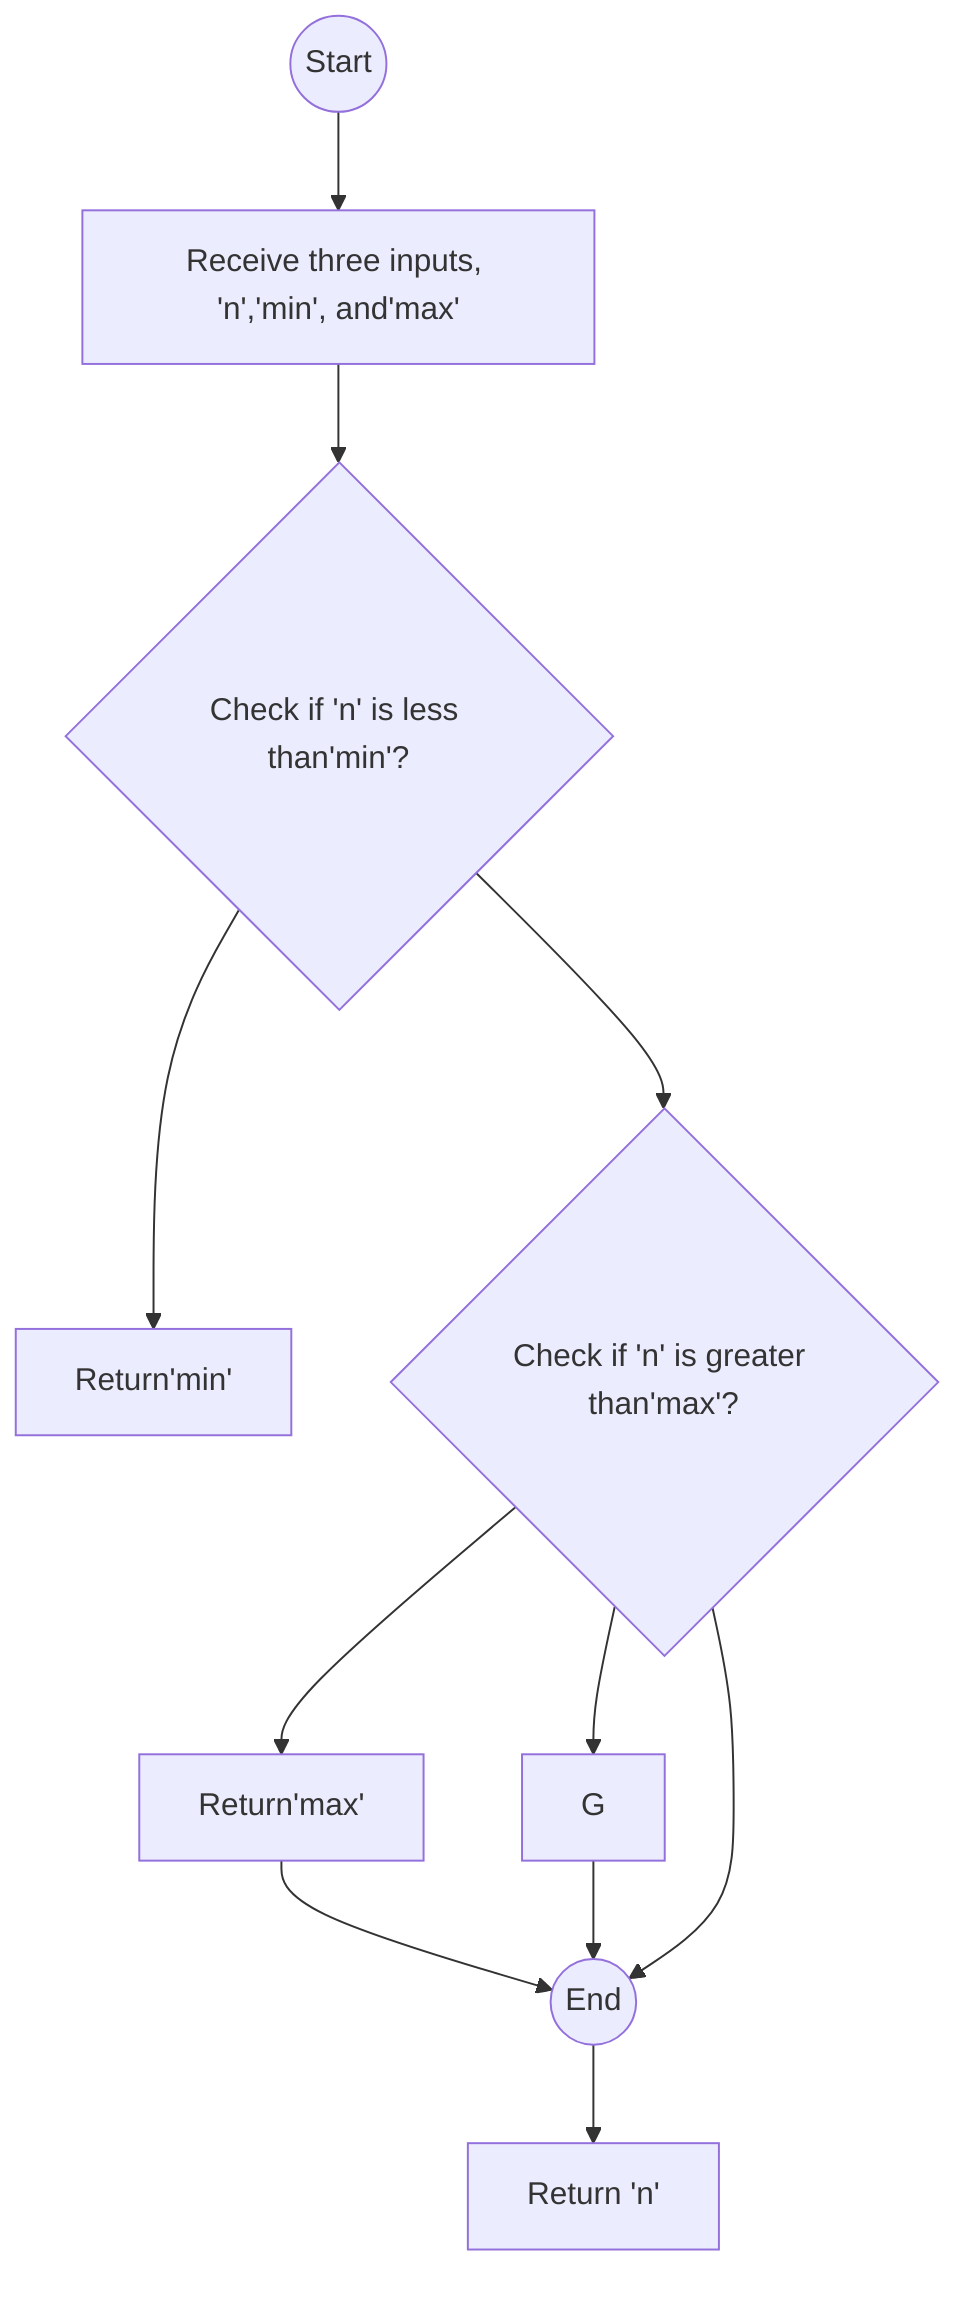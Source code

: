 flowchart TD
    A((Start)) --> B[Receive three inputs, 'n','min', and'max']
    B --> C{Check if 'n' is less than'min'?}
    C --> D[Return'min']
    C --> E{Check if 'n' is greater than'max'?}
    E --> F[Return'max']
    E --> G
    F --> H((End))
    G --> H
    E --> H
    H --> I[Return 'n']